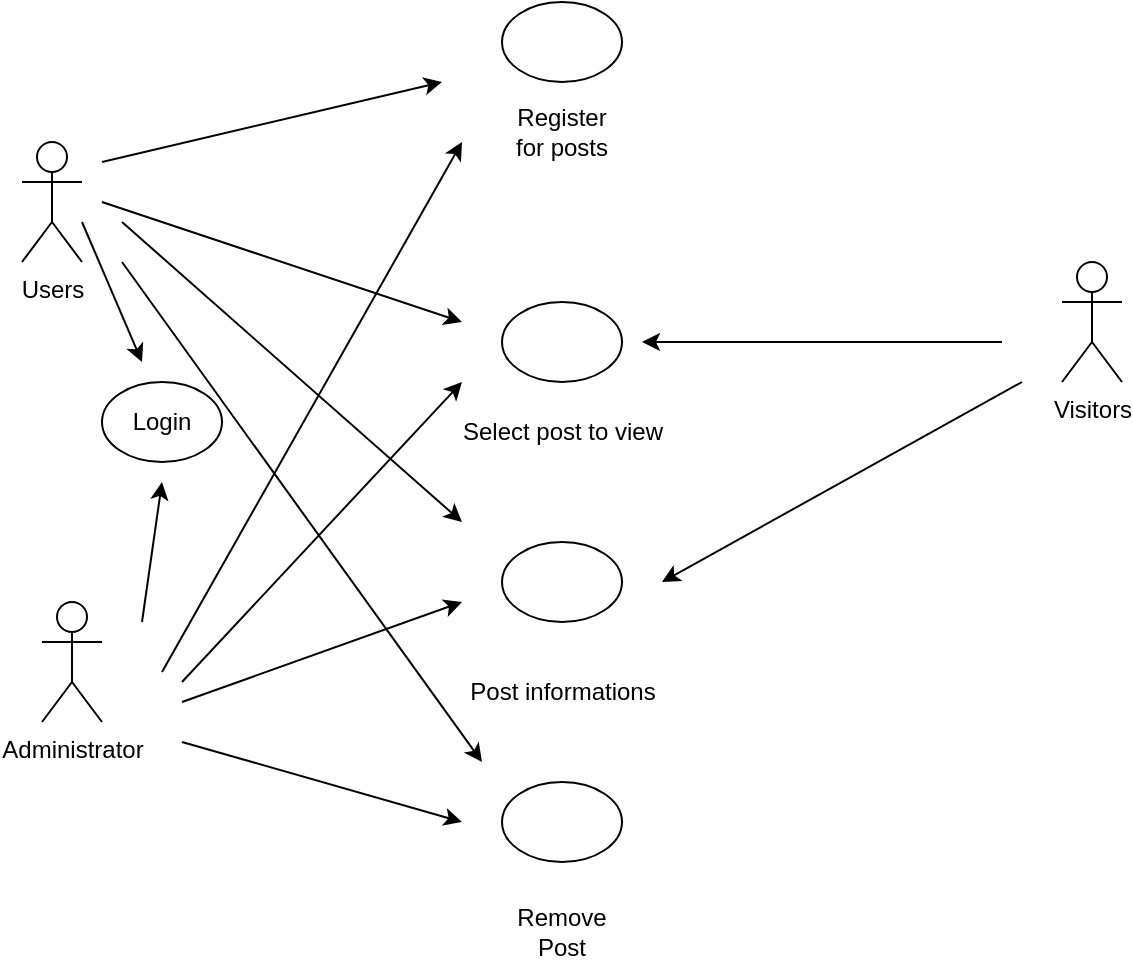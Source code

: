 <mxfile version="21.7.2" type="github">
  <diagram name="Trang-1" id="MptKlHmR3Be2vBk6wSmU">
    <mxGraphModel dx="1390" dy="782" grid="1" gridSize="10" guides="1" tooltips="1" connect="1" arrows="1" fold="1" page="1" pageScale="1" pageWidth="827" pageHeight="1169" math="0" shadow="0">
      <root>
        <mxCell id="0" />
        <mxCell id="1" parent="0" />
        <mxCell id="QPEk7TOi5Pwc6Xcvutof-1" value="Users" style="shape=umlActor;verticalLabelPosition=bottom;verticalAlign=top;html=1;outlineConnect=0;" parent="1" vertex="1">
          <mxGeometry x="20" y="180" width="30" height="60" as="geometry" />
        </mxCell>
        <mxCell id="QPEk7TOi5Pwc6Xcvutof-3" value="Administrator" style="shape=umlActor;verticalLabelPosition=bottom;verticalAlign=top;html=1;outlineConnect=0;" parent="1" vertex="1">
          <mxGeometry x="30" y="410" width="30" height="60" as="geometry" />
        </mxCell>
        <mxCell id="QPEk7TOi5Pwc6Xcvutof-4" value="Visitors" style="shape=umlActor;verticalLabelPosition=bottom;verticalAlign=top;html=1;outlineConnect=0;" parent="1" vertex="1">
          <mxGeometry x="540" y="240" width="30" height="60" as="geometry" />
        </mxCell>
        <mxCell id="QPEk7TOi5Pwc6Xcvutof-6" value="Login" style="ellipse;whiteSpace=wrap;html=1;" parent="1" vertex="1">
          <mxGeometry x="60" y="300" width="60" height="40" as="geometry" />
        </mxCell>
        <mxCell id="QPEk7TOi5Pwc6Xcvutof-7" value="" style="endArrow=classic;html=1;rounded=0;" parent="1" edge="1">
          <mxGeometry width="50" height="50" relative="1" as="geometry">
            <mxPoint x="50" y="220" as="sourcePoint" />
            <mxPoint x="80" y="290" as="targetPoint" />
          </mxGeometry>
        </mxCell>
        <mxCell id="QPEk7TOi5Pwc6Xcvutof-8" value="" style="endArrow=classic;html=1;rounded=0;" parent="1" edge="1">
          <mxGeometry width="50" height="50" relative="1" as="geometry">
            <mxPoint x="80" y="420" as="sourcePoint" />
            <mxPoint x="90" y="350" as="targetPoint" />
          </mxGeometry>
        </mxCell>
        <mxCell id="QPEk7TOi5Pwc6Xcvutof-9" value="" style="ellipse;whiteSpace=wrap;html=1;" parent="1" vertex="1">
          <mxGeometry x="260" y="110" width="60" height="40" as="geometry" />
        </mxCell>
        <mxCell id="QPEk7TOi5Pwc6Xcvutof-10" value="Register for posts" style="text;html=1;strokeColor=none;fillColor=none;align=center;verticalAlign=middle;whiteSpace=wrap;rounded=0;" parent="1" vertex="1">
          <mxGeometry x="260" y="160" width="60" height="30" as="geometry" />
        </mxCell>
        <mxCell id="eiPlSn7z2LSQqZKReUeM-3" value="" style="ellipse;whiteSpace=wrap;html=1;" vertex="1" parent="1">
          <mxGeometry x="260" y="260" width="60" height="40" as="geometry" />
        </mxCell>
        <mxCell id="eiPlSn7z2LSQqZKReUeM-4" value="" style="ellipse;whiteSpace=wrap;html=1;" vertex="1" parent="1">
          <mxGeometry x="260" y="380" width="60" height="40" as="geometry" />
        </mxCell>
        <mxCell id="eiPlSn7z2LSQqZKReUeM-5" value="" style="ellipse;whiteSpace=wrap;html=1;" vertex="1" parent="1">
          <mxGeometry x="260" y="500" width="60" height="40" as="geometry" />
        </mxCell>
        <mxCell id="eiPlSn7z2LSQqZKReUeM-6" value="Select post to view" style="text;html=1;align=center;verticalAlign=middle;resizable=0;points=[];autosize=1;strokeColor=none;fillColor=none;" vertex="1" parent="1">
          <mxGeometry x="230" y="310" width="120" height="30" as="geometry" />
        </mxCell>
        <mxCell id="eiPlSn7z2LSQqZKReUeM-7" value="" style="endArrow=classic;html=1;rounded=0;" edge="1" parent="1">
          <mxGeometry width="50" height="50" relative="1" as="geometry">
            <mxPoint x="510" y="280" as="sourcePoint" />
            <mxPoint x="330" y="280" as="targetPoint" />
          </mxGeometry>
        </mxCell>
        <mxCell id="eiPlSn7z2LSQqZKReUeM-8" value="" style="endArrow=classic;html=1;rounded=0;" edge="1" parent="1">
          <mxGeometry width="50" height="50" relative="1" as="geometry">
            <mxPoint x="60" y="210" as="sourcePoint" />
            <mxPoint x="240" y="270" as="targetPoint" />
          </mxGeometry>
        </mxCell>
        <mxCell id="eiPlSn7z2LSQqZKReUeM-9" value="Post informations" style="text;html=1;align=center;verticalAlign=middle;resizable=0;points=[];autosize=1;strokeColor=none;fillColor=none;" vertex="1" parent="1">
          <mxGeometry x="230" y="440" width="120" height="30" as="geometry" />
        </mxCell>
        <mxCell id="eiPlSn7z2LSQqZKReUeM-10" value="" style="endArrow=classic;html=1;rounded=0;" edge="1" parent="1">
          <mxGeometry width="50" height="50" relative="1" as="geometry">
            <mxPoint x="90" y="445" as="sourcePoint" />
            <mxPoint x="240" y="180" as="targetPoint" />
          </mxGeometry>
        </mxCell>
        <mxCell id="eiPlSn7z2LSQqZKReUeM-11" value="" style="endArrow=classic;html=1;rounded=0;" edge="1" parent="1">
          <mxGeometry width="50" height="50" relative="1" as="geometry">
            <mxPoint x="60" y="190" as="sourcePoint" />
            <mxPoint x="230" y="150" as="targetPoint" />
          </mxGeometry>
        </mxCell>
        <mxCell id="eiPlSn7z2LSQqZKReUeM-14" value="Remove Post" style="text;html=1;strokeColor=none;fillColor=none;align=center;verticalAlign=middle;whiteSpace=wrap;rounded=0;" vertex="1" parent="1">
          <mxGeometry x="260" y="560" width="60" height="30" as="geometry" />
        </mxCell>
        <mxCell id="eiPlSn7z2LSQqZKReUeM-15" value="" style="endArrow=classic;html=1;rounded=0;" edge="1" parent="1">
          <mxGeometry width="50" height="50" relative="1" as="geometry">
            <mxPoint x="100" y="460" as="sourcePoint" />
            <mxPoint x="240" y="410" as="targetPoint" />
          </mxGeometry>
        </mxCell>
        <mxCell id="eiPlSn7z2LSQqZKReUeM-16" value="" style="endArrow=classic;html=1;rounded=0;" edge="1" parent="1">
          <mxGeometry width="50" height="50" relative="1" as="geometry">
            <mxPoint x="70" y="220" as="sourcePoint" />
            <mxPoint x="240" y="370" as="targetPoint" />
          </mxGeometry>
        </mxCell>
        <mxCell id="eiPlSn7z2LSQqZKReUeM-17" value="" style="endArrow=classic;html=1;rounded=0;" edge="1" parent="1">
          <mxGeometry width="50" height="50" relative="1" as="geometry">
            <mxPoint x="100" y="480" as="sourcePoint" />
            <mxPoint x="240" y="520" as="targetPoint" />
          </mxGeometry>
        </mxCell>
        <mxCell id="eiPlSn7z2LSQqZKReUeM-18" value="" style="endArrow=classic;html=1;rounded=0;" edge="1" parent="1">
          <mxGeometry width="50" height="50" relative="1" as="geometry">
            <mxPoint x="70" y="240" as="sourcePoint" />
            <mxPoint x="250" y="490" as="targetPoint" />
          </mxGeometry>
        </mxCell>
        <mxCell id="eiPlSn7z2LSQqZKReUeM-19" value="" style="endArrow=classic;html=1;rounded=0;" edge="1" parent="1">
          <mxGeometry width="50" height="50" relative="1" as="geometry">
            <mxPoint x="520" y="300" as="sourcePoint" />
            <mxPoint x="340" y="400" as="targetPoint" />
          </mxGeometry>
        </mxCell>
        <mxCell id="eiPlSn7z2LSQqZKReUeM-20" value="" style="endArrow=classic;html=1;rounded=0;" edge="1" parent="1">
          <mxGeometry width="50" height="50" relative="1" as="geometry">
            <mxPoint x="100" y="450" as="sourcePoint" />
            <mxPoint x="240" y="300" as="targetPoint" />
          </mxGeometry>
        </mxCell>
      </root>
    </mxGraphModel>
  </diagram>
</mxfile>
